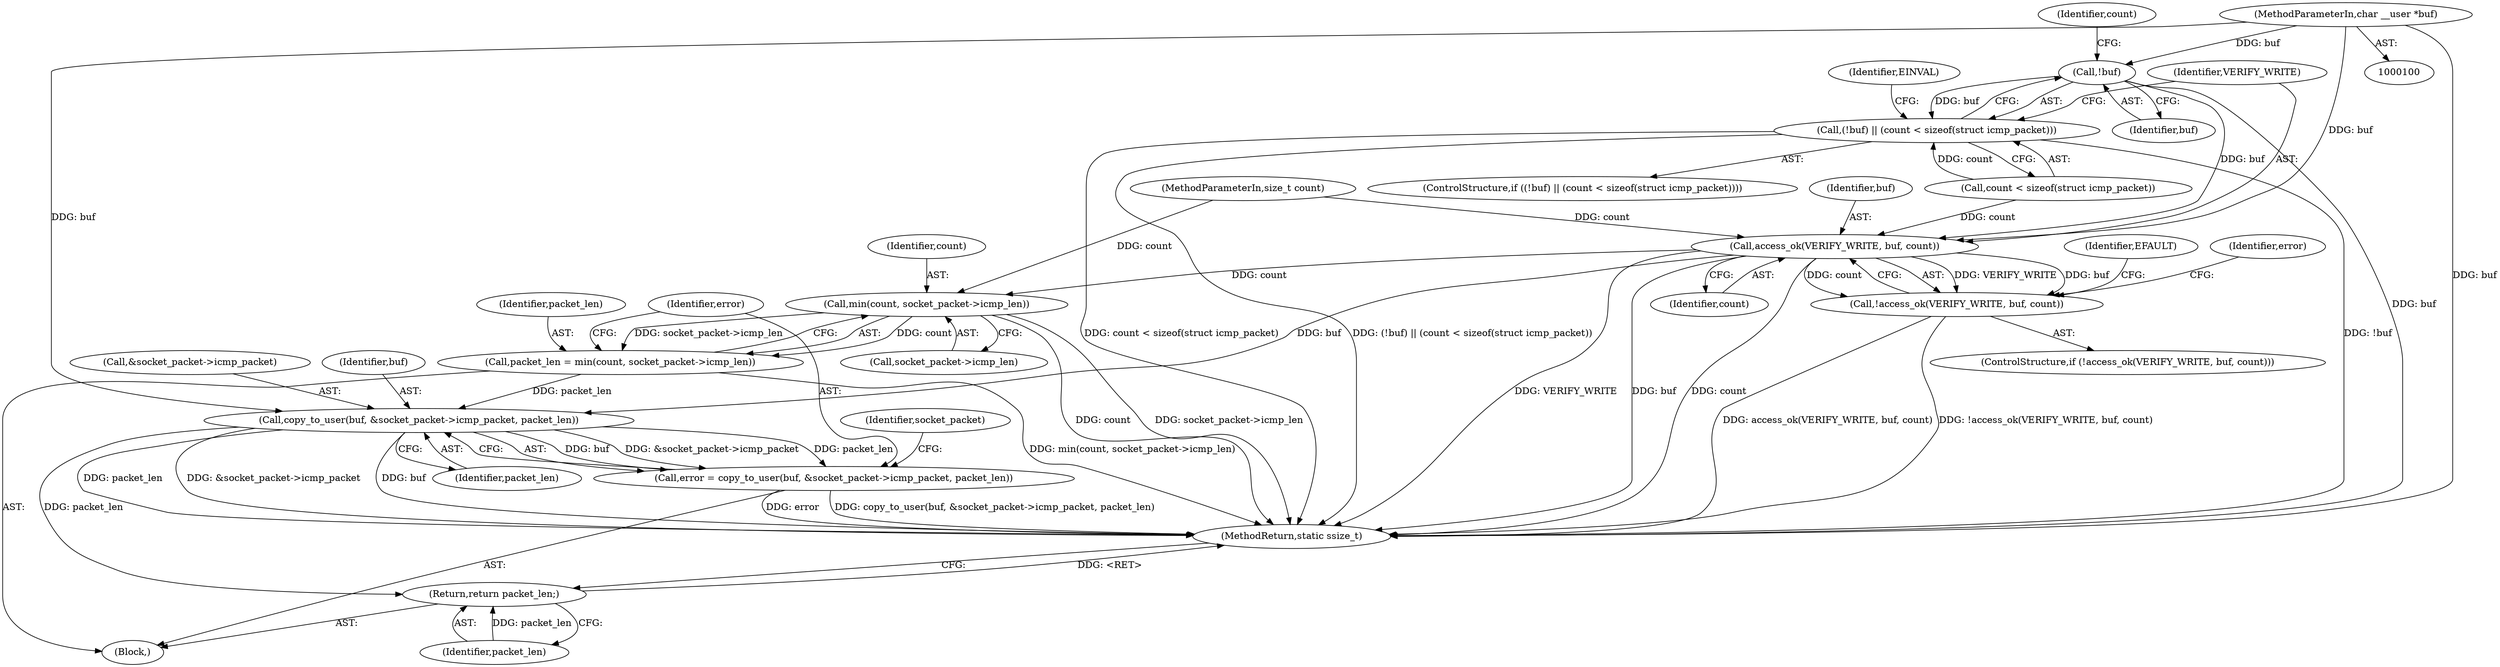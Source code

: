 digraph "0_linux_b5a1eeef04cc7859f34dec9b72ea1b28e4aba07c@pointer" {
"1000132" [label="(Call,!buf)"];
"1000102" [label="(MethodParameterIn,char __user *buf)"];
"1000131" [label="(Call,(!buf) || (count < sizeof(struct icmp_packet)))"];
"1000143" [label="(Call,access_ok(VERIFY_WRITE, buf, count))"];
"1000142" [label="(Call,!access_ok(VERIFY_WRITE, buf, count))"];
"1000184" [label="(Call,min(count, socket_packet->icmp_len))"];
"1000182" [label="(Call,packet_len = min(count, socket_packet->icmp_len))"];
"1000191" [label="(Call,copy_to_user(buf, &socket_packet->icmp_packet, packet_len))"];
"1000189" [label="(Call,error = copy_to_user(buf, &socket_packet->icmp_packet, packet_len))"];
"1000205" [label="(Return,return packet_len;)"];
"1000141" [label="(ControlStructure,if (!access_ok(VERIFY_WRITE, buf, count)))"];
"1000142" [label="(Call,!access_ok(VERIFY_WRITE, buf, count))"];
"1000205" [label="(Return,return packet_len;)"];
"1000105" [label="(Block,)"];
"1000140" [label="(Identifier,EINVAL)"];
"1000183" [label="(Identifier,packet_len)"];
"1000103" [label="(MethodParameterIn,size_t count)"];
"1000186" [label="(Call,socket_packet->icmp_len)"];
"1000135" [label="(Identifier,count)"];
"1000151" [label="(Identifier,error)"];
"1000206" [label="(Identifier,packet_len)"];
"1000192" [label="(Identifier,buf)"];
"1000185" [label="(Identifier,count)"];
"1000131" [label="(Call,(!buf) || (count < sizeof(struct icmp_packet)))"];
"1000133" [label="(Identifier,buf)"];
"1000134" [label="(Call,count < sizeof(struct icmp_packet))"];
"1000197" [label="(Identifier,packet_len)"];
"1000145" [label="(Identifier,buf)"];
"1000149" [label="(Identifier,EFAULT)"];
"1000184" [label="(Call,min(count, socket_packet->icmp_len))"];
"1000193" [label="(Call,&socket_packet->icmp_packet)"];
"1000189" [label="(Call,error = copy_to_user(buf, &socket_packet->icmp_packet, packet_len))"];
"1000207" [label="(MethodReturn,static ssize_t)"];
"1000199" [label="(Identifier,socket_packet)"];
"1000102" [label="(MethodParameterIn,char __user *buf)"];
"1000132" [label="(Call,!buf)"];
"1000191" [label="(Call,copy_to_user(buf, &socket_packet->icmp_packet, packet_len))"];
"1000146" [label="(Identifier,count)"];
"1000130" [label="(ControlStructure,if ((!buf) || (count < sizeof(struct icmp_packet))))"];
"1000143" [label="(Call,access_ok(VERIFY_WRITE, buf, count))"];
"1000182" [label="(Call,packet_len = min(count, socket_packet->icmp_len))"];
"1000190" [label="(Identifier,error)"];
"1000144" [label="(Identifier,VERIFY_WRITE)"];
"1000132" -> "1000131"  [label="AST: "];
"1000132" -> "1000133"  [label="CFG: "];
"1000133" -> "1000132"  [label="AST: "];
"1000135" -> "1000132"  [label="CFG: "];
"1000131" -> "1000132"  [label="CFG: "];
"1000132" -> "1000207"  [label="DDG: buf"];
"1000132" -> "1000131"  [label="DDG: buf"];
"1000102" -> "1000132"  [label="DDG: buf"];
"1000132" -> "1000143"  [label="DDG: buf"];
"1000102" -> "1000100"  [label="AST: "];
"1000102" -> "1000207"  [label="DDG: buf"];
"1000102" -> "1000143"  [label="DDG: buf"];
"1000102" -> "1000191"  [label="DDG: buf"];
"1000131" -> "1000130"  [label="AST: "];
"1000131" -> "1000134"  [label="CFG: "];
"1000134" -> "1000131"  [label="AST: "];
"1000140" -> "1000131"  [label="CFG: "];
"1000144" -> "1000131"  [label="CFG: "];
"1000131" -> "1000207"  [label="DDG: !buf"];
"1000131" -> "1000207"  [label="DDG: count < sizeof(struct icmp_packet)"];
"1000131" -> "1000207"  [label="DDG: (!buf) || (count < sizeof(struct icmp_packet))"];
"1000134" -> "1000131"  [label="DDG: count"];
"1000143" -> "1000142"  [label="AST: "];
"1000143" -> "1000146"  [label="CFG: "];
"1000144" -> "1000143"  [label="AST: "];
"1000145" -> "1000143"  [label="AST: "];
"1000146" -> "1000143"  [label="AST: "];
"1000142" -> "1000143"  [label="CFG: "];
"1000143" -> "1000207"  [label="DDG: VERIFY_WRITE"];
"1000143" -> "1000207"  [label="DDG: buf"];
"1000143" -> "1000207"  [label="DDG: count"];
"1000143" -> "1000142"  [label="DDG: VERIFY_WRITE"];
"1000143" -> "1000142"  [label="DDG: buf"];
"1000143" -> "1000142"  [label="DDG: count"];
"1000134" -> "1000143"  [label="DDG: count"];
"1000103" -> "1000143"  [label="DDG: count"];
"1000143" -> "1000184"  [label="DDG: count"];
"1000143" -> "1000191"  [label="DDG: buf"];
"1000142" -> "1000141"  [label="AST: "];
"1000149" -> "1000142"  [label="CFG: "];
"1000151" -> "1000142"  [label="CFG: "];
"1000142" -> "1000207"  [label="DDG: !access_ok(VERIFY_WRITE, buf, count)"];
"1000142" -> "1000207"  [label="DDG: access_ok(VERIFY_WRITE, buf, count)"];
"1000184" -> "1000182"  [label="AST: "];
"1000184" -> "1000186"  [label="CFG: "];
"1000185" -> "1000184"  [label="AST: "];
"1000186" -> "1000184"  [label="AST: "];
"1000182" -> "1000184"  [label="CFG: "];
"1000184" -> "1000207"  [label="DDG: count"];
"1000184" -> "1000207"  [label="DDG: socket_packet->icmp_len"];
"1000184" -> "1000182"  [label="DDG: count"];
"1000184" -> "1000182"  [label="DDG: socket_packet->icmp_len"];
"1000103" -> "1000184"  [label="DDG: count"];
"1000182" -> "1000105"  [label="AST: "];
"1000183" -> "1000182"  [label="AST: "];
"1000190" -> "1000182"  [label="CFG: "];
"1000182" -> "1000207"  [label="DDG: min(count, socket_packet->icmp_len)"];
"1000182" -> "1000191"  [label="DDG: packet_len"];
"1000191" -> "1000189"  [label="AST: "];
"1000191" -> "1000197"  [label="CFG: "];
"1000192" -> "1000191"  [label="AST: "];
"1000193" -> "1000191"  [label="AST: "];
"1000197" -> "1000191"  [label="AST: "];
"1000189" -> "1000191"  [label="CFG: "];
"1000191" -> "1000207"  [label="DDG: packet_len"];
"1000191" -> "1000207"  [label="DDG: &socket_packet->icmp_packet"];
"1000191" -> "1000207"  [label="DDG: buf"];
"1000191" -> "1000189"  [label="DDG: buf"];
"1000191" -> "1000189"  [label="DDG: &socket_packet->icmp_packet"];
"1000191" -> "1000189"  [label="DDG: packet_len"];
"1000191" -> "1000205"  [label="DDG: packet_len"];
"1000189" -> "1000105"  [label="AST: "];
"1000190" -> "1000189"  [label="AST: "];
"1000199" -> "1000189"  [label="CFG: "];
"1000189" -> "1000207"  [label="DDG: error"];
"1000189" -> "1000207"  [label="DDG: copy_to_user(buf, &socket_packet->icmp_packet, packet_len)"];
"1000205" -> "1000105"  [label="AST: "];
"1000205" -> "1000206"  [label="CFG: "];
"1000206" -> "1000205"  [label="AST: "];
"1000207" -> "1000205"  [label="CFG: "];
"1000205" -> "1000207"  [label="DDG: <RET>"];
"1000206" -> "1000205"  [label="DDG: packet_len"];
}
